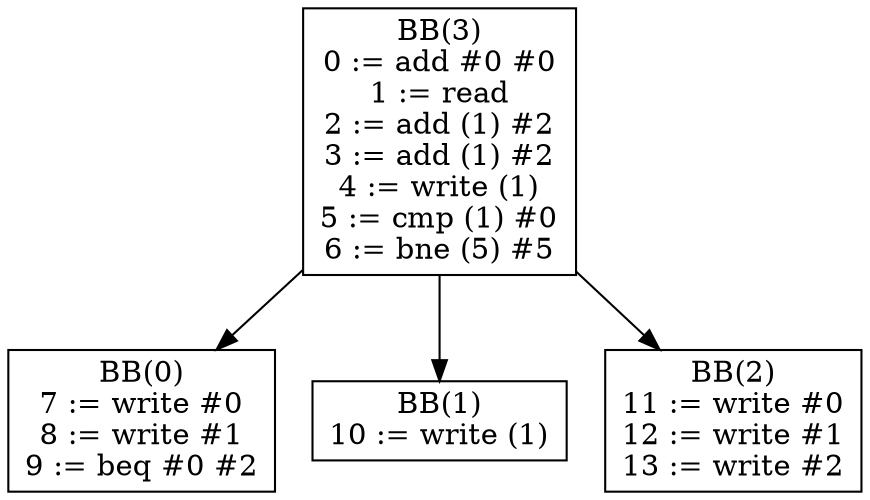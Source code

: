digraph G {
bb3[shape = box, label = "BB(3)\n" + "0 := add #0 #0\n" + "1 := read\n" + "2 := add (1) #2\n" + "3 := add (1) #2\n" + "4 := write (1)\n" + "5 := cmp (1) #0\n" + "6 := bne (5) #5\n"];
bb0[shape = box, label = "BB(0)\n" + "7 := write #0\n" + "8 := write #1\n" + "9 := beq #0 #2\n"];
bb1[shape = box, label = "BB(1)\n" + "10 := write (1)\n"];
bb2[shape = box, label = "BB(2)\n" + "11 := write #0\n" + "12 := write #1\n" + "13 := write #2\n"];
bb3 -> bb0;
bb3 -> bb1;
bb3 -> bb2;
}